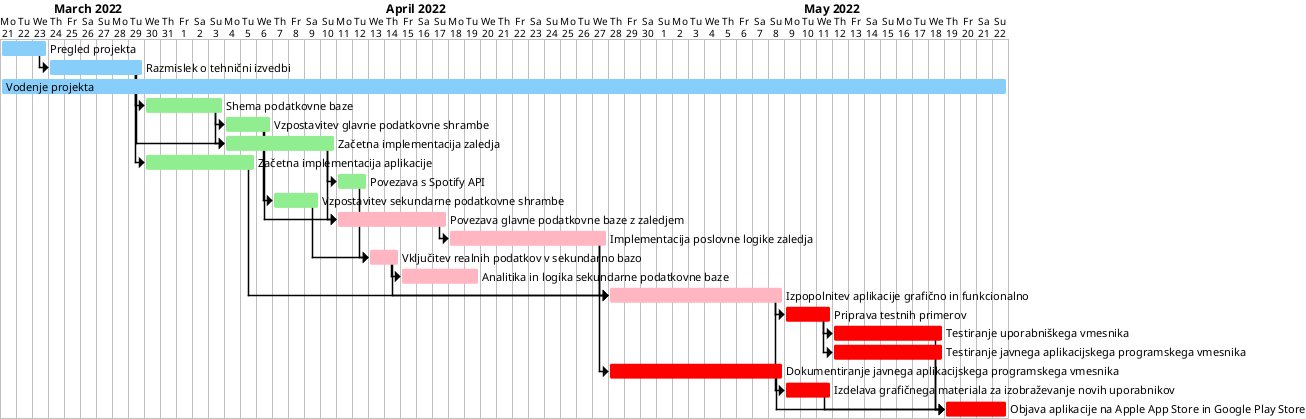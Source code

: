 @startgantt
hide footbox
<style>
ganttDiagram {
	task {
		roundCorner 3
	}
	arrow {
    		lineColor black
  	}
}
</style>
[Pregled projekta] lasts 3 days
[Razmislek o tehnični izvedbi] lasts 6 days
[Vodenje projekta] lasts 63 days
[Shema podatkovne baze] lasts 5 days
[Vzpostavitev glavne podatkovne shrambe] lasts 3 days
[Začetna implementacija zaledja] lasts 7 days
[Začetna implementacija aplikacije] lasts 7 days
[Povezava s Spotify API] lasts 2 days
[Vzpostavitev sekundarne podatkovne shrambe] lasts 3 days
[Povezava glavne podatkovne baze z zaledjem] lasts 7 days
[Implementacija poslovne logike zaledja] lasts 10 days
[Vključitev realnih podatkov v sekundarno bazo] lasts 2 days
[Analitika in logika sekundarne podatkovne baze] lasts 5 days
[Izpopolnitev aplikacije grafično in funkcionalno] lasts 11 days
[Priprava testnih primerov] lasts 3 days
[Testiranje uporabniškega vmesnika] lasts 7 days
[Testiranje javnega aplikacijskega programskega vmesnika] lasts 7 days
[Dokumentiranje javnega aplikacijskega programskega vmesnika] lasts 11 days
[Izdelava grafičnega materiala za izobraževanje novih uporabnikov] lasts 3 days
[Objava aplikacije na Apple App Store in Google Play Store] lasts 4 days

Project starts 2022-03-21
[Pregled projekta] starts 2022-03-21
[Pregled projekta] is colored in LightSkyBlue
[Pregled projekta] -> [Razmislek o tehnični izvedbi]

[Razmislek o tehnični izvedbi] starts 2022-03-24
[Razmislek o tehnični izvedbi] is colored in LightSkyBlue
[Razmislek o tehnični izvedbi] -> [Shema podatkovne baze]
[Razmislek o tehnični izvedbi] -> [Začetna implementacija zaledja]
[Razmislek o tehnični izvedbi] -> [Začetna implementacija aplikacije] 

[Vodenje projekta] starts 2022-03-21
[Vodenje projekta] is colored in LightSkyBlue

[Shema podatkovne baze] starts 2022-03-30
[Shema podatkovne baze] is colored in LightGreen
[Shema podatkovne baze] -> [Vzpostavitev glavne podatkovne shrambe]
[Shema podatkovne baze] -> [Začetna implementacija zaledja]

[Vzpostavitev glavne podatkovne shrambe] starts 2022-04-04
[Vzpostavitev glavne podatkovne shrambe] is colored in LightGreen
[Vzpostavitev glavne podatkovne shrambe] -> [Vzpostavitev sekundarne podatkovne shrambe]
[Vzpostavitev glavne podatkovne shrambe] -> [Povezava glavne podatkovne baze z zaledjem]

[Začetna implementacija zaledja] starts 2022-04-04
[Začetna implementacija zaledja] is colored in LightGreen
[Začetna implementacija zaledja] -> [Povezava s Spotify API]
[Začetna implementacija zaledja] -> [Povezava glavne podatkovne baze z zaledjem]

[Začetna implementacija aplikacije] starts 2022-03-30
[Začetna implementacija aplikacije] is colored in LightGreen
[Začetna implementacija aplikacije] -> [Izpopolnitev aplikacije grafično in funkcionalno]

[Povezava s Spotify API] starts 2022-04-11
[Povezava s Spotify API] is colored in LightGreen
[Povezava s Spotify API] -> [Vključitev realnih podatkov v sekundarno bazo]

[Vzpostavitev sekundarne podatkovne shrambe] starts 2022-04-07
[Vzpostavitev sekundarne podatkovne shrambe] is colored in LightGreen
[Vzpostavitev sekundarne podatkovne shrambe] -> [Vključitev realnih podatkov v sekundarno bazo]

[Povezava glavne podatkovne baze z zaledjem] starts 2022-04-11
[Povezava glavne podatkovne baze z zaledjem] is colored in LightPink
[Povezava glavne podatkovne baze z zaledjem] -> [Implementacija poslovne logike zaledja]

[Implementacija poslovne logike zaledja] starts 2022-04-18
[Implementacija poslovne logike zaledja] is colored in LightPink
[Implementacija poslovne logike zaledja] -> [Izpopolnitev aplikacije grafično in funkcionalno]
[Implementacija poslovne logike zaledja] -> [Dokumentiranje javnega aplikacijskega programskega vmesnika] 

[Vključitev realnih podatkov v sekundarno bazo] starts 2022-04-13
[Vključitev realnih podatkov v sekundarno bazo] is colored in LightPink
[Vključitev realnih podatkov v sekundarno bazo] -> [Analitika in logika sekundarne podatkovne baze]
[Vključitev realnih podatkov v sekundarno bazo] -> [Izpopolnitev aplikacije grafično in funkcionalno]

[Analitika in logika sekundarne podatkovne baze] starts 2022-04-15
[Analitika in logika sekundarne podatkovne baze] is colored in LightPink

[Izpopolnitev aplikacije grafično in funkcionalno] starts 2022-04-28
[Izpopolnitev aplikacije grafično in funkcionalno] is colored in LightPink
[Izpopolnitev aplikacije grafično in funkcionalno] -> [Izdelava grafičnega materiala za izobraževanje novih uporabnikov]
[Izpopolnitev aplikacije grafično in funkcionalno] -> [Priprava testnih primerov]
[Priprava testnih primerov] starts 2022-05-09
[Priprava testnih primerov] is colored in Red
[Priprava testnih primerov] -> [Testiranje uporabniškega vmesnika]
[Priprava testnih primerov] -> [Testiranje javnega aplikacijskega programskega vmesnika]

[Testiranje uporabniškega vmesnika] starts 2022-05-12
[Testiranje uporabniškega vmesnika] is colored in Red
[Testiranje uporabniškega vmesnika] -> [Objava aplikacije na Apple App Store in Google Play Store]

[Testiranje javnega aplikacijskega programskega vmesnika] starts 2022-05-12
[Testiranje javnega aplikacijskega programskega vmesnika] is colored in Red
[Testiranje javnega aplikacijskega programskega vmesnika] -> [Objava aplikacije na Apple App Store in Google Play Store]

[Dokumentiranje javnega aplikacijskega programskega vmesnika] starts 2022-04-28
[Dokumentiranje javnega aplikacijskega programskega vmesnika] is colored in Red
[Dokumentiranje javnega aplikacijskega programskega vmesnika] -> [Objava aplikacije na Apple App Store in Google Play Store]

[Izdelava grafičnega materiala za izobraževanje novih uporabnikov] starts 2022-05-09
[Izdelava grafičnega materiala za izobraževanje novih uporabnikov] is colored in Red
[Izdelava grafičnega materiala za izobraževanje novih uporabnikov] -> [Objava aplikacije na Apple App Store in Google Play Store]

[Objava aplikacije na Apple App Store in Google Play Store] starts 2022-05-19
[Objava aplikacije na Apple App Store in Google Play Store] is colored in Red
@endgantt
